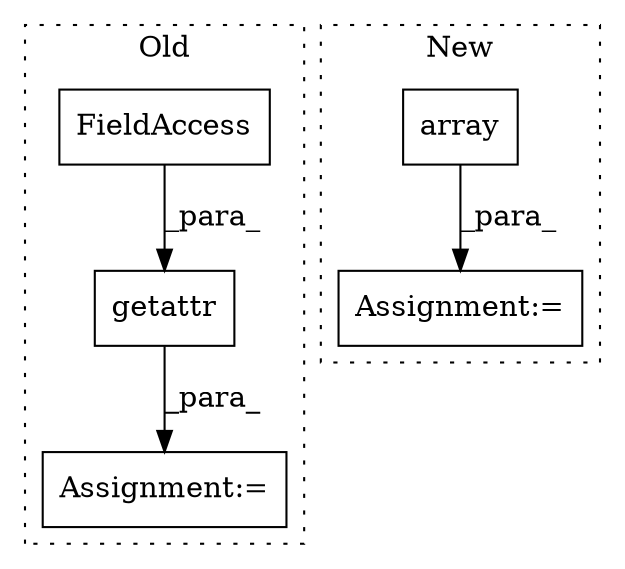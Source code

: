 digraph G {
subgraph cluster0 {
1 [label="getattr" a="32" s="17281,17315" l="8,1" shape="box"];
3 [label="FieldAccess" a="22" s="17289" l="11" shape="box"];
4 [label="Assignment:=" a="7" s="17332" l="1" shape="box"];
label = "Old";
style="dotted";
}
subgraph cluster1 {
2 [label="array" a="32" s="16967,16987" l="6,1" shape="box"];
5 [label="Assignment:=" a="7" s="16960" l="1" shape="box"];
label = "New";
style="dotted";
}
1 -> 4 [label="_para_"];
2 -> 5 [label="_para_"];
3 -> 1 [label="_para_"];
}